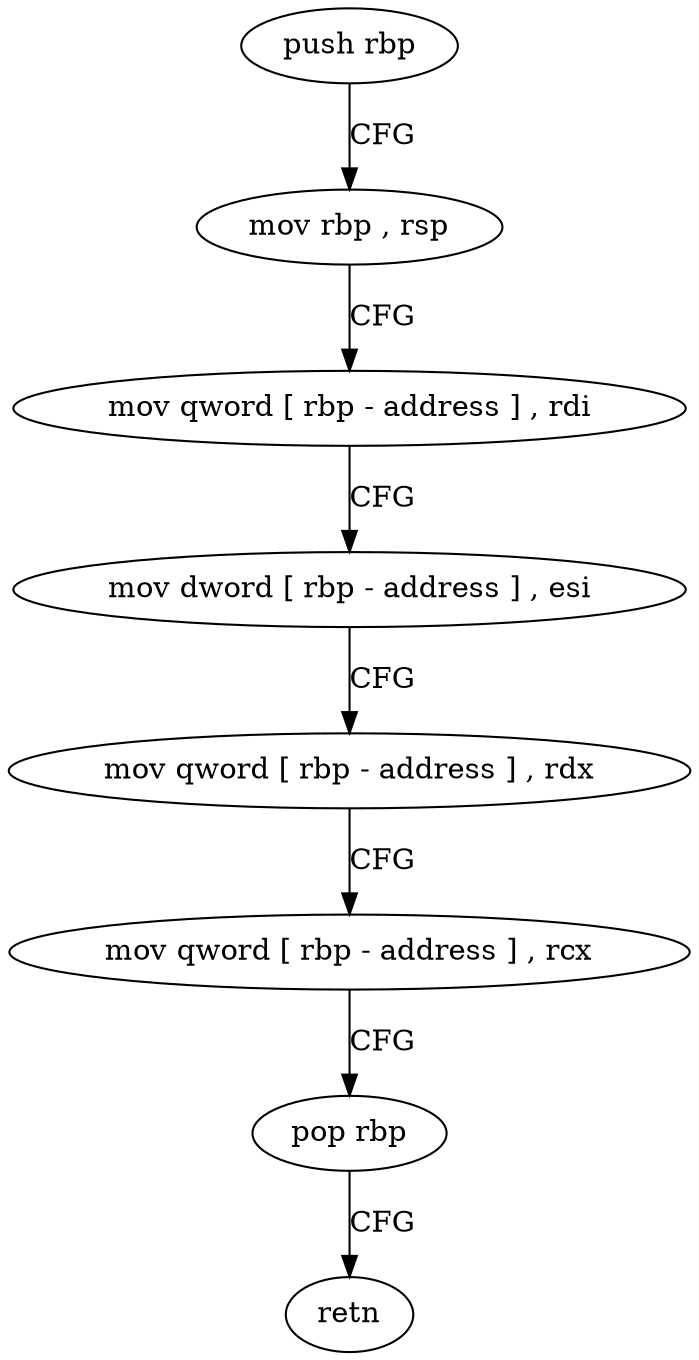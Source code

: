 digraph "func" {
"4265008" [label = "push rbp" ]
"4265009" [label = "mov rbp , rsp" ]
"4265012" [label = "mov qword [ rbp - address ] , rdi" ]
"4265016" [label = "mov dword [ rbp - address ] , esi" ]
"4265019" [label = "mov qword [ rbp - address ] , rdx" ]
"4265023" [label = "mov qword [ rbp - address ] , rcx" ]
"4265027" [label = "pop rbp" ]
"4265028" [label = "retn" ]
"4265008" -> "4265009" [ label = "CFG" ]
"4265009" -> "4265012" [ label = "CFG" ]
"4265012" -> "4265016" [ label = "CFG" ]
"4265016" -> "4265019" [ label = "CFG" ]
"4265019" -> "4265023" [ label = "CFG" ]
"4265023" -> "4265027" [ label = "CFG" ]
"4265027" -> "4265028" [ label = "CFG" ]
}
